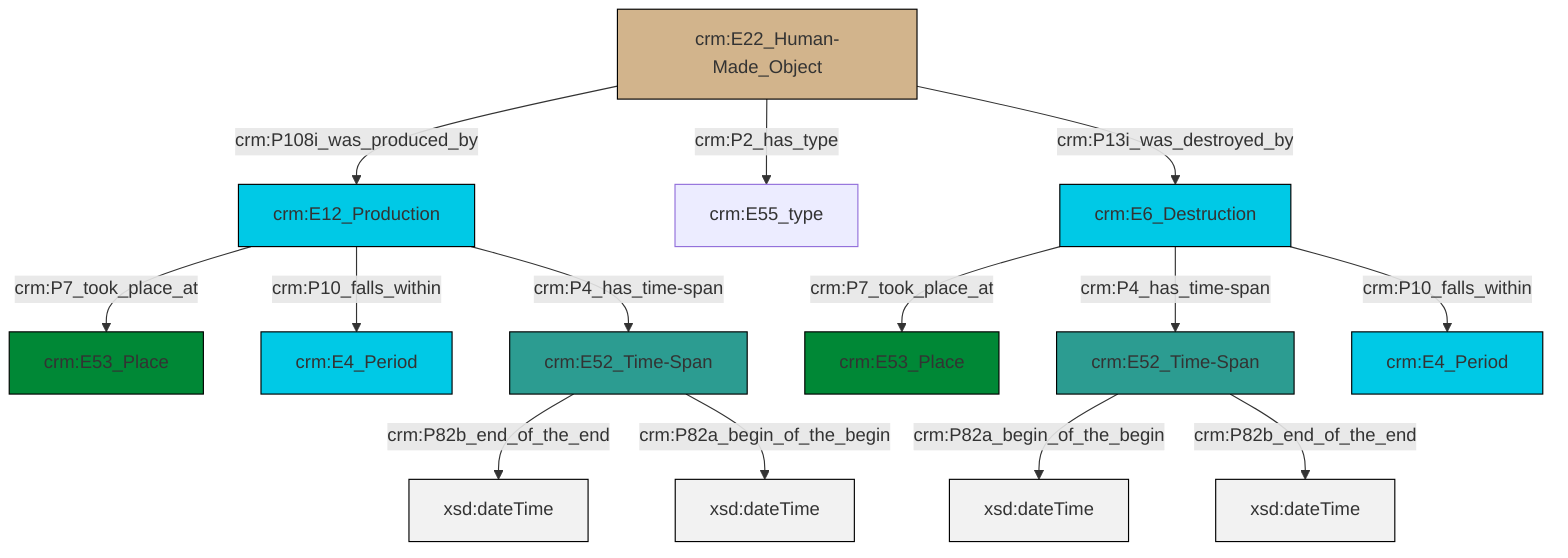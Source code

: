 graph TD
classDef Literal fill:#f2f2f2,stroke:#000000;
classDef CRM_Entity fill:#FFFFFF,stroke:#000000;
classDef Temporal_Entity fill:#00C9E6, stroke:#000000;
classDef Type fill:#E18312, stroke:#000000;
classDef Time-Span fill:#2C9C91, stroke:#000000;
classDef Appellation fill:#FFEB7F, stroke:#000000;
classDef Place fill:#008836, stroke:#000000;
classDef Persistent_Item fill:#B266B2, stroke:#000000;
classDef Conceptual_Object fill:#FFD700, stroke:#000000;
classDef Physical_Thing fill:#D2B48C, stroke:#000000;
classDef Actor fill:#f58aad, stroke:#000000;
classDef PC_Classes fill:#4ce600, stroke:#000000;
classDef Multi fill:#cccccc,stroke:#000000;

2["crm:E12_Production"]:::Temporal_Entity -->|crm:P7_took_place_at| 3["crm:E53_Place"]:::Place
4["crm:E22_Human-Made_Object"]:::Physical_Thing -->|crm:P108i_was_produced_by| 2["crm:E12_Production"]:::Temporal_Entity
5["crm:E6_Destruction"]:::Temporal_Entity -->|crm:P7_took_place_at| 6["crm:E53_Place"]:::Place
7["crm:E52_Time-Span"]:::Time-Span -->|crm:P82a_begin_of_the_begin| 8[xsd:dateTime]:::Literal
2["crm:E12_Production"]:::Temporal_Entity -->|crm:P10_falls_within| 0["crm:E4_Period"]:::Temporal_Entity
2["crm:E12_Production"]:::Temporal_Entity -->|crm:P4_has_time-span| 9["crm:E52_Time-Span"]:::Time-Span
5["crm:E6_Destruction"]:::Temporal_Entity -->|crm:P4_has_time-span| 7["crm:E52_Time-Span"]:::Time-Span
9["crm:E52_Time-Span"]:::Time-Span -->|crm:P82b_end_of_the_end| 11[xsd:dateTime]:::Literal
4["crm:E22_Human-Made_Object"]:::Physical_Thing -->|crm:P2_has_type| 12["crm:E55_type"]:::Default
5["crm:E6_Destruction"]:::Temporal_Entity -->|crm:P10_falls_within| 14["crm:E4_Period"]:::Temporal_Entity
4["crm:E22_Human-Made_Object"]:::Physical_Thing -->|crm:P13i_was_destroyed_by| 5["crm:E6_Destruction"]:::Temporal_Entity
7["crm:E52_Time-Span"]:::Time-Span -->|crm:P82b_end_of_the_end| 19[xsd:dateTime]:::Literal
9["crm:E52_Time-Span"]:::Time-Span -->|crm:P82a_begin_of_the_begin| 21[xsd:dateTime]:::Literal